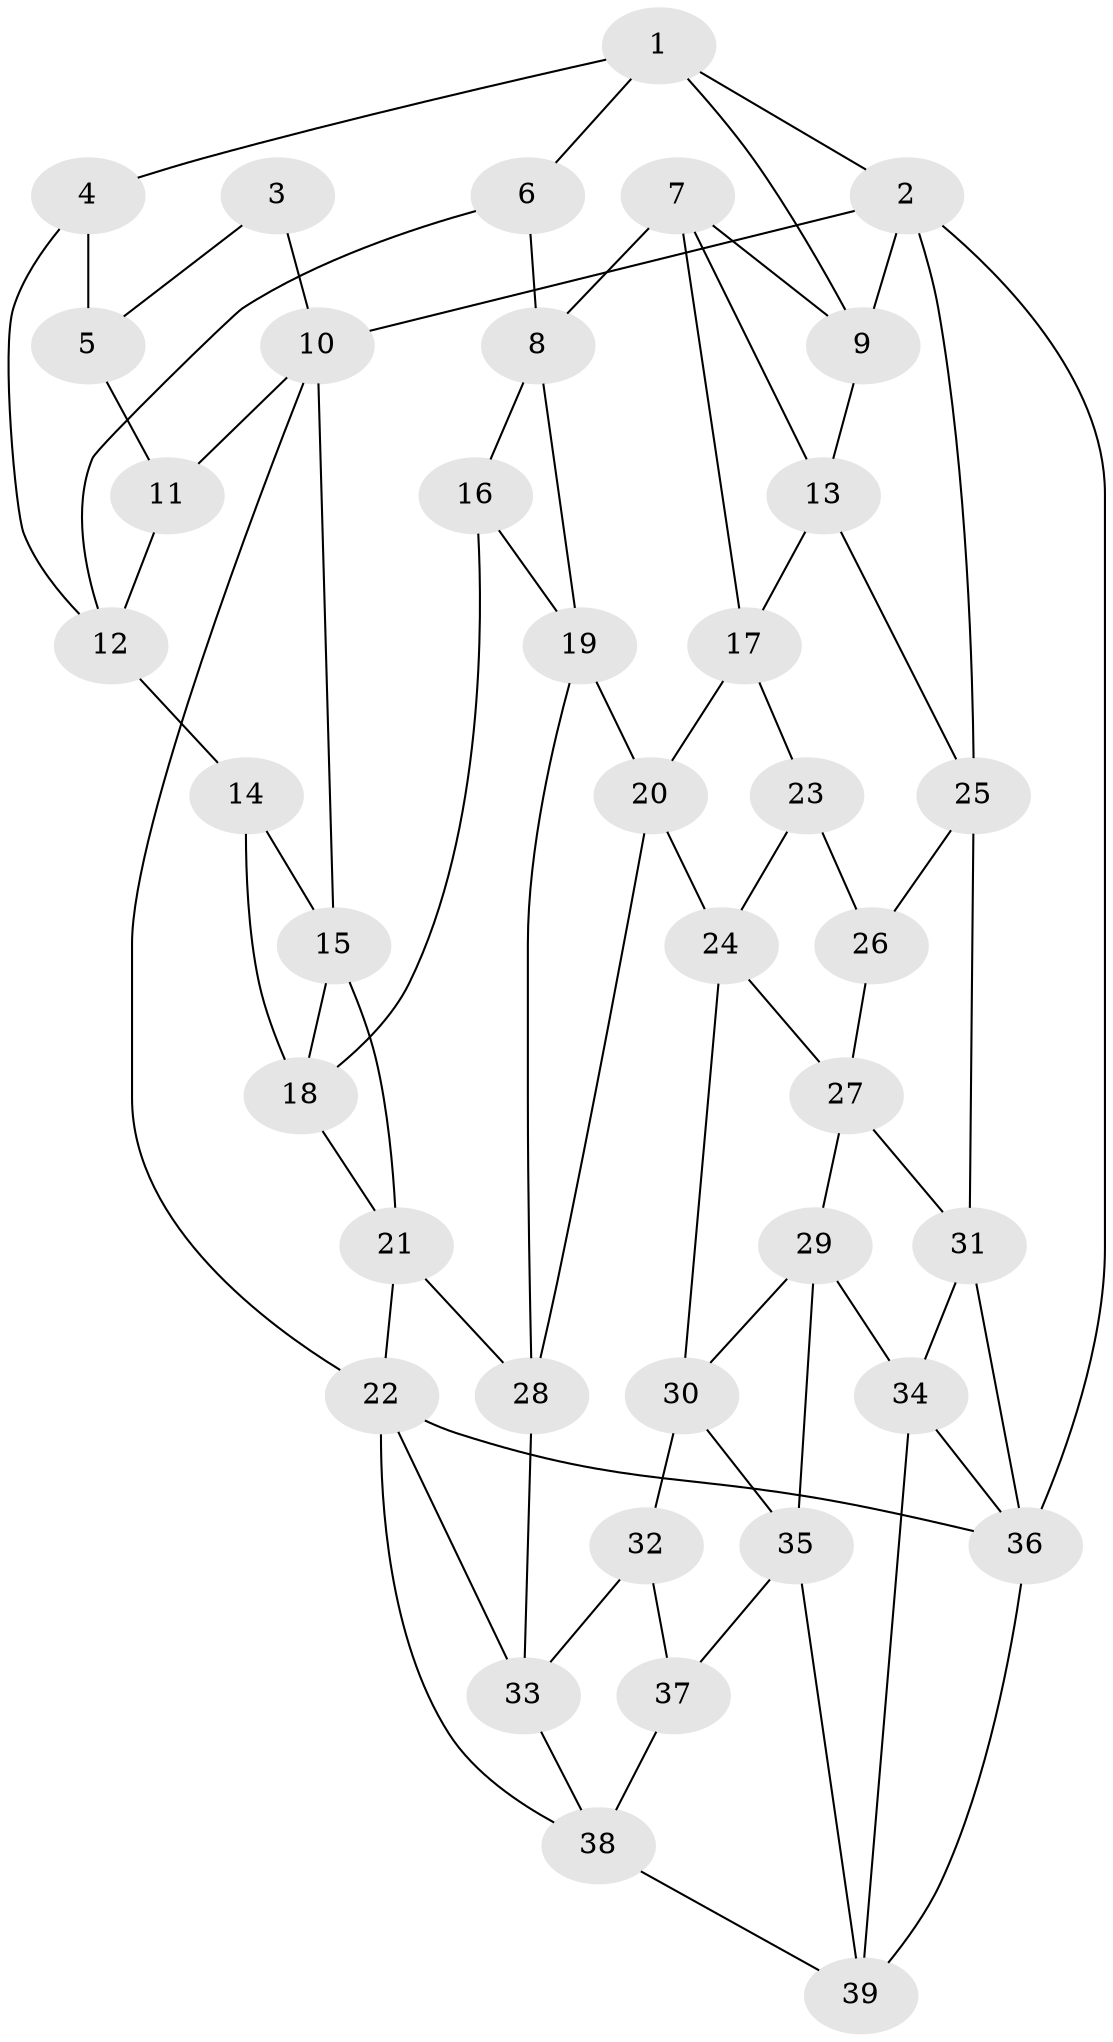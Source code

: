 // original degree distribution, {3: 0.02702702702702703, 5: 0.4594594594594595, 4: 0.2702702702702703, 6: 0.24324324324324326}
// Generated by graph-tools (version 1.1) at 2025/50/03/09/25 03:50:59]
// undirected, 39 vertices, 74 edges
graph export_dot {
graph [start="1"]
  node [color=gray90,style=filled];
  1;
  2;
  3;
  4;
  5;
  6;
  7;
  8;
  9;
  10;
  11;
  12;
  13;
  14;
  15;
  16;
  17;
  18;
  19;
  20;
  21;
  22;
  23;
  24;
  25;
  26;
  27;
  28;
  29;
  30;
  31;
  32;
  33;
  34;
  35;
  36;
  37;
  38;
  39;
  1 -- 2 [weight=1.0];
  1 -- 4 [weight=1.0];
  1 -- 6 [weight=1.0];
  1 -- 9 [weight=1.0];
  2 -- 9 [weight=1.0];
  2 -- 10 [weight=1.0];
  2 -- 25 [weight=1.0];
  2 -- 36 [weight=1.0];
  3 -- 5 [weight=1.0];
  3 -- 10 [weight=1.0];
  4 -- 5 [weight=1.0];
  4 -- 12 [weight=1.0];
  5 -- 11 [weight=2.0];
  6 -- 8 [weight=1.0];
  6 -- 12 [weight=1.0];
  7 -- 8 [weight=1.0];
  7 -- 9 [weight=1.0];
  7 -- 13 [weight=1.0];
  7 -- 17 [weight=1.0];
  8 -- 16 [weight=1.0];
  8 -- 19 [weight=1.0];
  9 -- 13 [weight=1.0];
  10 -- 11 [weight=1.0];
  10 -- 15 [weight=1.0];
  10 -- 22 [weight=1.0];
  11 -- 12 [weight=1.0];
  12 -- 14 [weight=1.0];
  13 -- 17 [weight=1.0];
  13 -- 25 [weight=1.0];
  14 -- 15 [weight=1.0];
  14 -- 18 [weight=1.0];
  15 -- 18 [weight=1.0];
  15 -- 21 [weight=1.0];
  16 -- 18 [weight=1.0];
  16 -- 19 [weight=1.0];
  17 -- 20 [weight=1.0];
  17 -- 23 [weight=1.0];
  18 -- 21 [weight=1.0];
  19 -- 20 [weight=1.0];
  19 -- 28 [weight=1.0];
  20 -- 24 [weight=1.0];
  20 -- 28 [weight=1.0];
  21 -- 22 [weight=1.0];
  21 -- 28 [weight=1.0];
  22 -- 33 [weight=1.0];
  22 -- 36 [weight=1.0];
  22 -- 38 [weight=1.0];
  23 -- 24 [weight=1.0];
  23 -- 26 [weight=2.0];
  24 -- 27 [weight=1.0];
  24 -- 30 [weight=1.0];
  25 -- 26 [weight=1.0];
  25 -- 31 [weight=1.0];
  26 -- 27 [weight=1.0];
  27 -- 29 [weight=1.0];
  27 -- 31 [weight=1.0];
  28 -- 33 [weight=1.0];
  29 -- 30 [weight=1.0];
  29 -- 34 [weight=1.0];
  29 -- 35 [weight=1.0];
  30 -- 32 [weight=1.0];
  30 -- 35 [weight=1.0];
  31 -- 34 [weight=1.0];
  31 -- 36 [weight=1.0];
  32 -- 33 [weight=1.0];
  32 -- 37 [weight=2.0];
  33 -- 38 [weight=1.0];
  34 -- 36 [weight=1.0];
  34 -- 39 [weight=1.0];
  35 -- 37 [weight=1.0];
  35 -- 39 [weight=1.0];
  36 -- 39 [weight=1.0];
  37 -- 38 [weight=1.0];
  38 -- 39 [weight=1.0];
}
